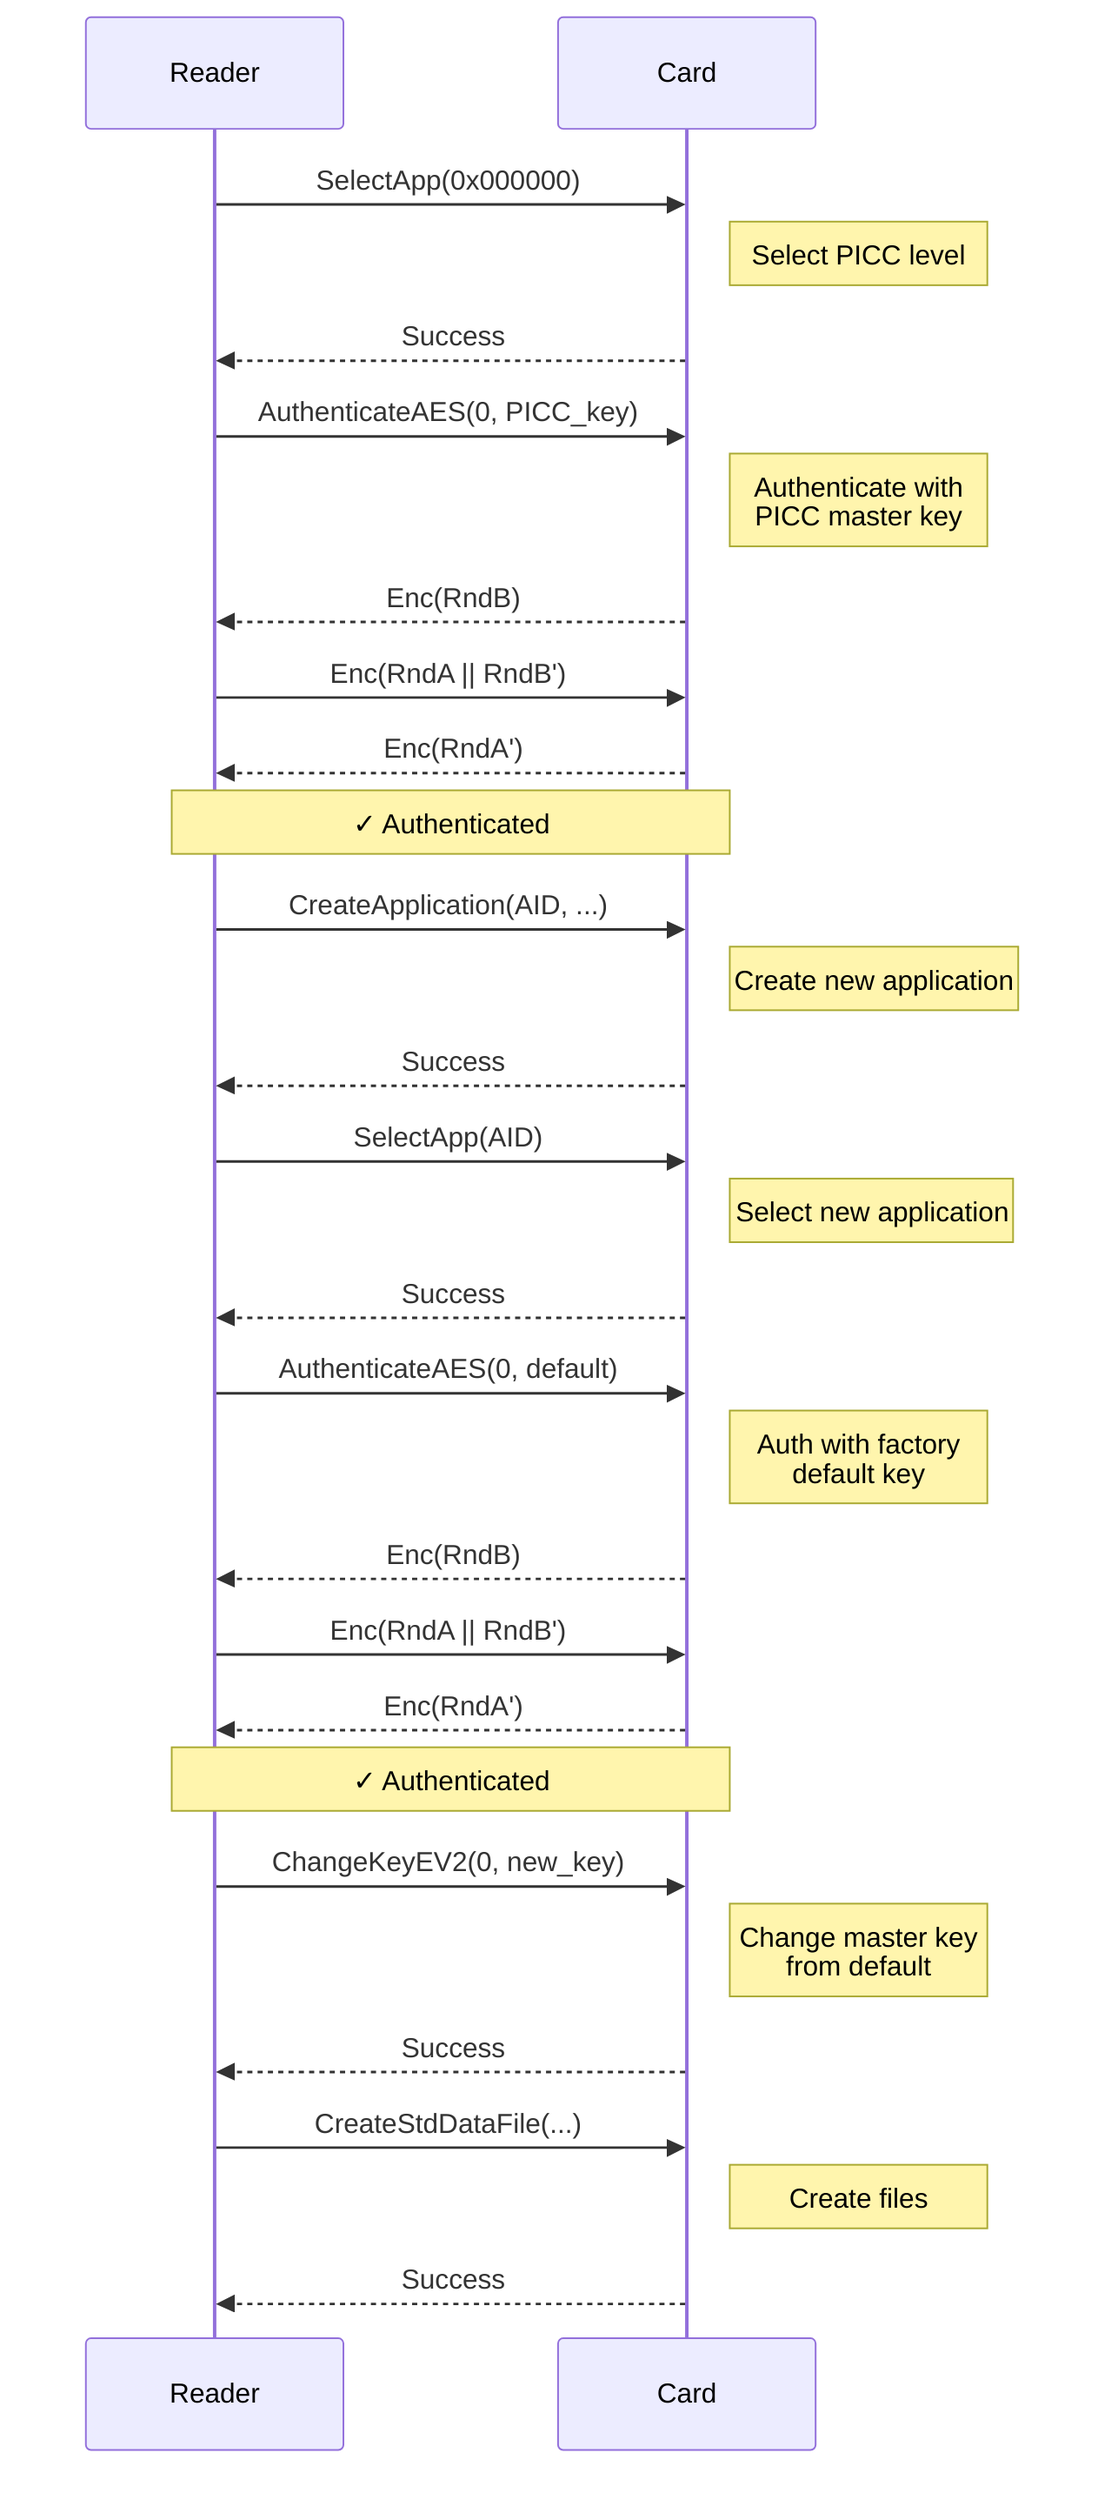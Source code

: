 sequenceDiagram
    participant Reader
    participant Card

    Reader->>Card: SelectApp(0x000000)
    Note right of Card: Select PICC level
    Card-->>Reader: Success

    Reader->>Card: AuthenticateAES(0, PICC_key)
    Note right of Card: Authenticate with<br/>PICC master key
    Card-->>Reader: Enc(RndB)
    Reader->>Card: Enc(RndA || RndB')
    Card-->>Reader: Enc(RndA')
    Note over Reader,Card: ✓ Authenticated

    Reader->>Card: CreateApplication(AID, ...)
    Note right of Card: Create new application
    Card-->>Reader: Success

    Reader->>Card: SelectApp(AID)
    Note right of Card: Select new application
    Card-->>Reader: Success

    Reader->>Card: AuthenticateAES(0, default)
    Note right of Card: Auth with factory<br/>default key
    Card-->>Reader: Enc(RndB)
    Reader->>Card: Enc(RndA || RndB')
    Card-->>Reader: Enc(RndA')
    Note over Reader,Card: ✓ Authenticated

    Reader->>Card: ChangeKeyEV2(0, new_key)
    Note right of Card: Change master key<br/>from default
    Card-->>Reader: Success

    Reader->>Card: CreateStdDataFile(...)
    Note right of Card: Create files
    Card-->>Reader: Success